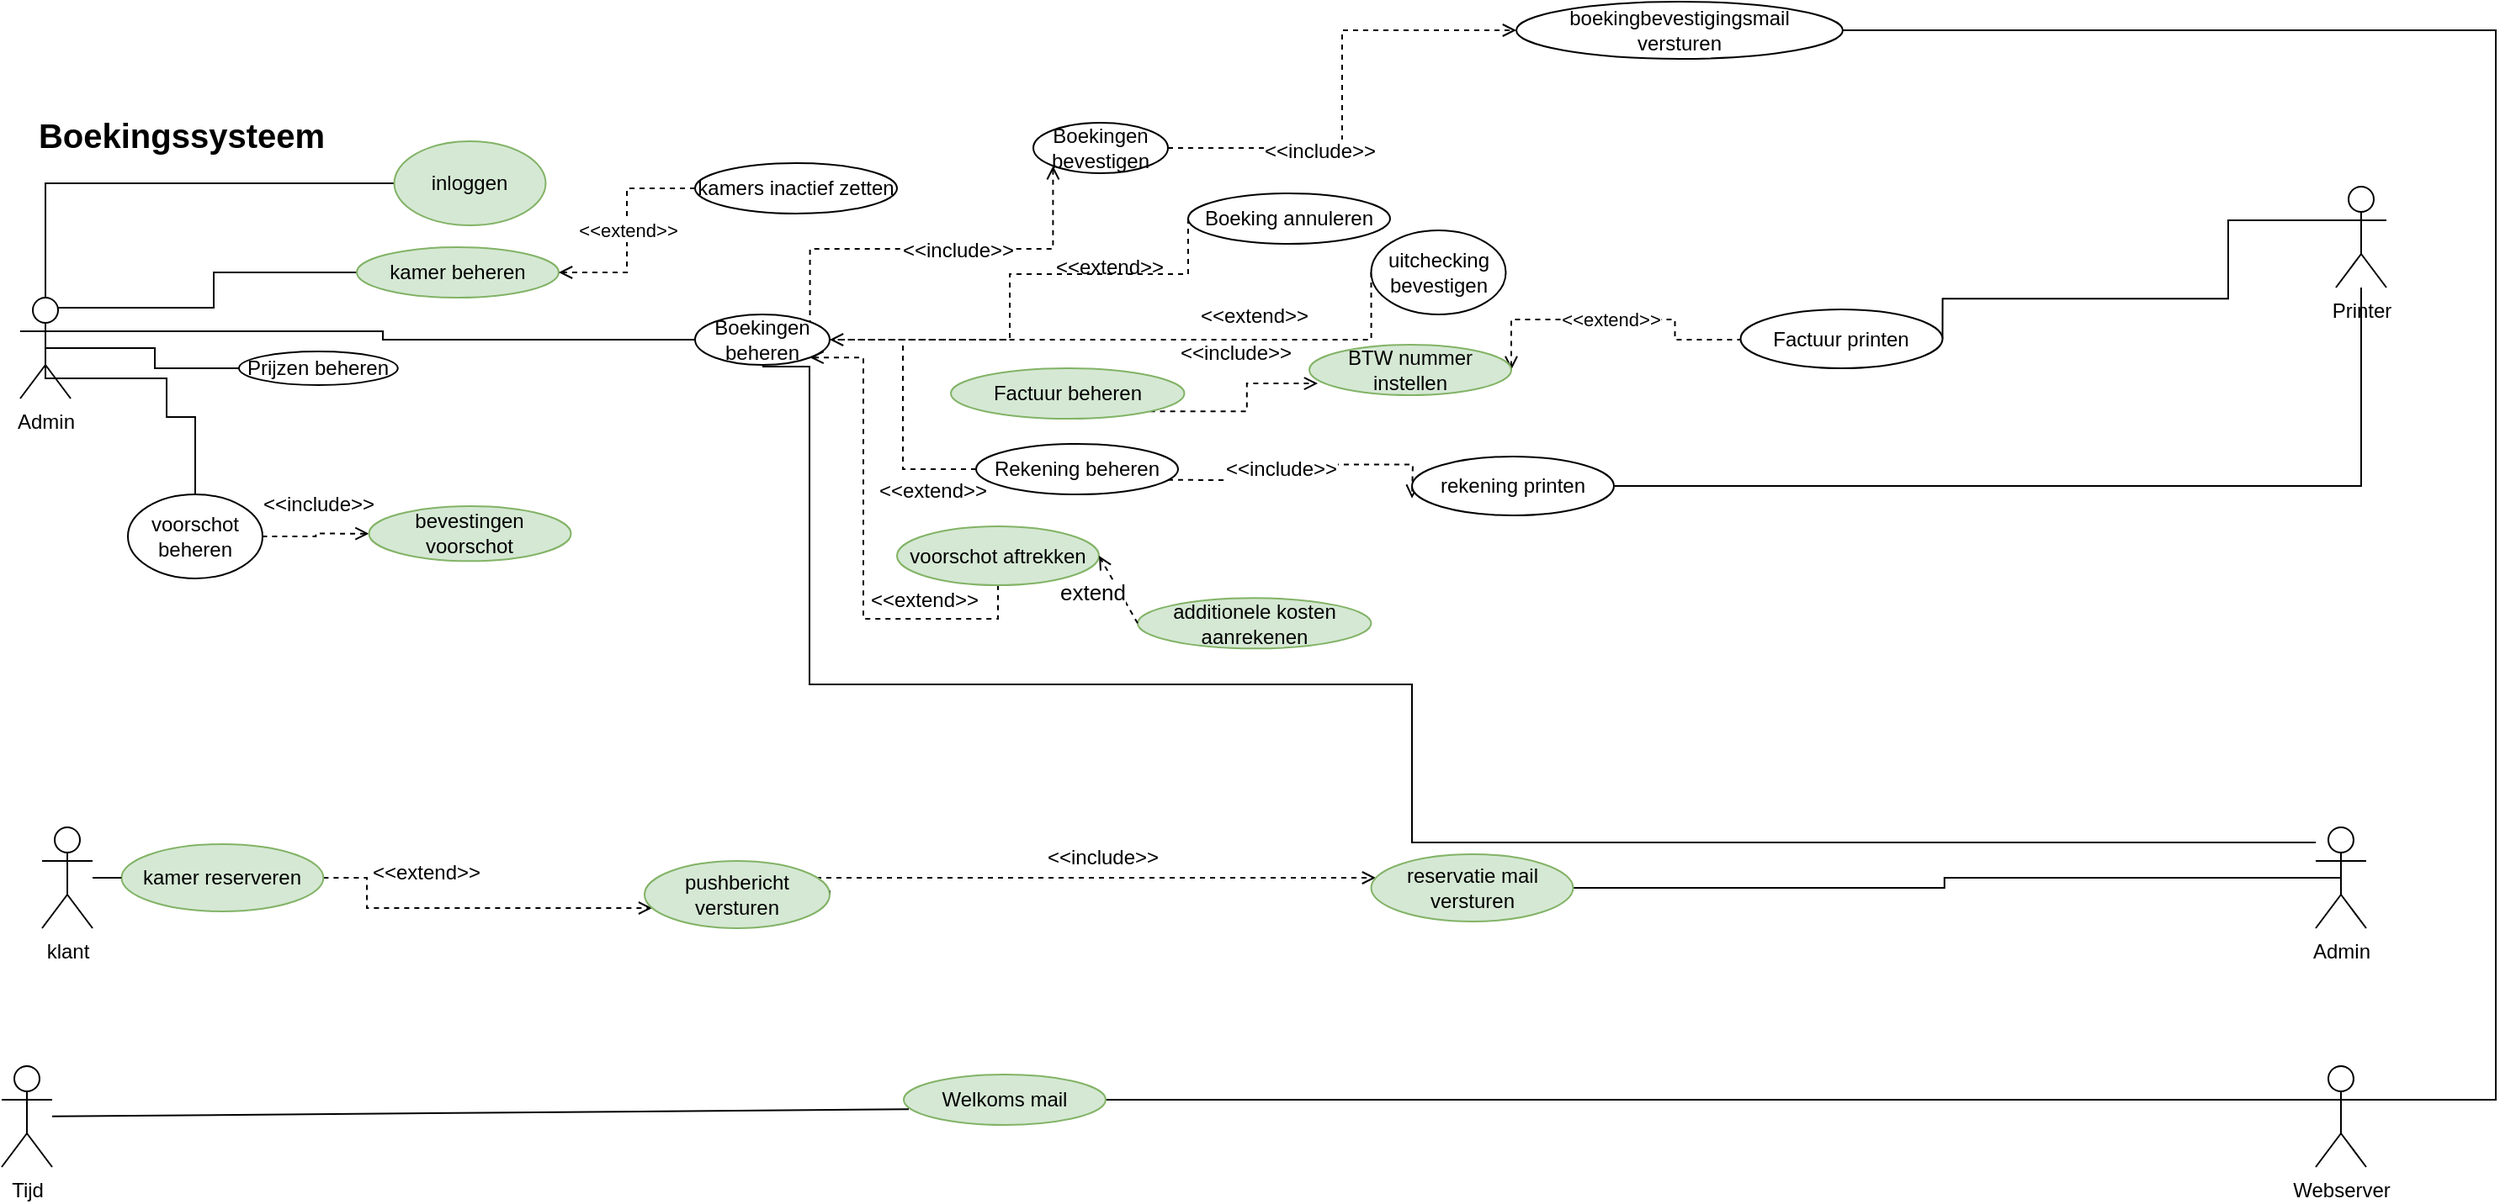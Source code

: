 <mxfile version="12.8.1" type="github">
  <diagram id="7y0MfUL8gaNoudwSiToa" name="Page-1">
    <mxGraphModel dx="1728" dy="2074" grid="0" gridSize="10" guides="1" tooltips="1" connect="1" arrows="1" fold="1" page="1" pageScale="1" pageWidth="850" pageHeight="1100" math="0" shadow="0">
      <root>
        <mxCell id="0" />
        <mxCell id="1" parent="0" />
        <mxCell id="1i8iMDM1FqOiUuaK0SC1-1" value="&lt;div&gt;Printer&lt;/div&gt;" style="shape=umlActor;verticalLabelPosition=bottom;labelBackgroundColor=#ffffff;verticalAlign=top;html=1;outlineConnect=0;" vertex="1" parent="1">
          <mxGeometry x="1429" y="54.0" width="30" height="60" as="geometry" />
        </mxCell>
        <mxCell id="1i8iMDM1FqOiUuaK0SC1-2" value="Tijd" style="shape=umlActor;verticalLabelPosition=bottom;labelBackgroundColor=#ffffff;verticalAlign=top;html=1;outlineConnect=0;" vertex="1" parent="1">
          <mxGeometry x="42" y="577" width="30" height="60" as="geometry" />
        </mxCell>
        <mxCell id="1i8iMDM1FqOiUuaK0SC1-3" value="klant&lt;br&gt;" style="shape=umlActor;verticalLabelPosition=bottom;labelBackgroundColor=#ffffff;verticalAlign=top;html=1;outlineConnect=0;" vertex="1" parent="1">
          <mxGeometry x="66" y="435" width="30" height="60" as="geometry" />
        </mxCell>
        <mxCell id="1i8iMDM1FqOiUuaK0SC1-4" style="edgeStyle=orthogonalEdgeStyle;rounded=0;orthogonalLoop=1;jettySize=auto;html=1;exitX=0;exitY=0.5;exitDx=0;exitDy=0;entryX=0.5;entryY=0;entryDx=0;entryDy=0;entryPerimeter=0;endArrow=none;endFill=0;" edge="1" parent="1" source="1i8iMDM1FqOiUuaK0SC1-5" target="1i8iMDM1FqOiUuaK0SC1-27">
          <mxGeometry relative="1" as="geometry" />
        </mxCell>
        <mxCell id="1i8iMDM1FqOiUuaK0SC1-5" value="inloggen" style="ellipse;whiteSpace=wrap;html=1;fillColor=#d5e8d4;strokeColor=#82b366;" vertex="1" parent="1">
          <mxGeometry x="275.25" y="27" width="90" height="50" as="geometry" />
        </mxCell>
        <mxCell id="1i8iMDM1FqOiUuaK0SC1-6" style="edgeStyle=orthogonalEdgeStyle;rounded=0;orthogonalLoop=1;jettySize=auto;html=1;exitX=0;exitY=0.5;exitDx=0;exitDy=0;entryX=1;entryY=0.333;entryDx=0;entryDy=0;entryPerimeter=0;endArrow=none;endFill=0;" edge="1" parent="1" source="1i8iMDM1FqOiUuaK0SC1-9" target="1i8iMDM1FqOiUuaK0SC1-27">
          <mxGeometry relative="1" as="geometry" />
        </mxCell>
        <mxCell id="1i8iMDM1FqOiUuaK0SC1-7" style="edgeStyle=orthogonalEdgeStyle;rounded=0;orthogonalLoop=1;jettySize=auto;html=1;startArrow=none;startFill=0;endArrow=none;endFill=0;" edge="1" parent="1" target="1i8iMDM1FqOiUuaK0SC1-52">
          <mxGeometry relative="1" as="geometry">
            <Array as="points">
              <mxPoint x="522" y="161" />
              <mxPoint x="522" y="350" />
              <mxPoint x="880" y="350" />
              <mxPoint x="880" y="444" />
            </Array>
            <mxPoint x="494" y="161" as="sourcePoint" />
          </mxGeometry>
        </mxCell>
        <mxCell id="1i8iMDM1FqOiUuaK0SC1-8" style="edgeStyle=orthogonalEdgeStyle;rounded=0;orthogonalLoop=1;jettySize=auto;html=1;exitX=1;exitY=1;exitDx=0;exitDy=0;entryX=0.5;entryY=1;entryDx=0;entryDy=0;startArrow=open;startFill=0;endArrow=none;endFill=0;dashed=1;" edge="1" parent="1" source="1i8iMDM1FqOiUuaK0SC1-9" target="1i8iMDM1FqOiUuaK0SC1-37">
          <mxGeometry relative="1" as="geometry" />
        </mxCell>
        <mxCell id="1i8iMDM1FqOiUuaK0SC1-9" value="Boekingen beheren" style="ellipse;whiteSpace=wrap;html=1;" vertex="1" parent="1">
          <mxGeometry x="454" y="130" width="80" height="30" as="geometry" />
        </mxCell>
        <mxCell id="1i8iMDM1FqOiUuaK0SC1-10" value="voorschot beheren" style="ellipse;whiteSpace=wrap;html=1;" vertex="1" parent="1">
          <mxGeometry x="117" y="237" width="80" height="50" as="geometry" />
        </mxCell>
        <mxCell id="1i8iMDM1FqOiUuaK0SC1-83" style="edgeStyle=orthogonalEdgeStyle;rounded=0;orthogonalLoop=1;jettySize=auto;html=1;exitX=1;exitY=0.5;exitDx=0;exitDy=0;entryX=0;entryY=0.333;entryDx=0;entryDy=0;entryPerimeter=0;startArrow=none;startFill=0;endArrow=none;endFill=0;" edge="1" parent="1" source="1i8iMDM1FqOiUuaK0SC1-11" target="1i8iMDM1FqOiUuaK0SC1-32">
          <mxGeometry relative="1" as="geometry" />
        </mxCell>
        <mxCell id="1i8iMDM1FqOiUuaK0SC1-11" value="Welkoms mail" style="ellipse;whiteSpace=wrap;html=1;fillColor=#d5e8d4;strokeColor=#82b366;" vertex="1" parent="1">
          <mxGeometry x="578" y="582" width="120" height="30" as="geometry" />
        </mxCell>
        <mxCell id="1i8iMDM1FqOiUuaK0SC1-12" value="" style="endArrow=none;html=1;entryX=0.025;entryY=0.688;entryDx=0;entryDy=0;entryPerimeter=0;" edge="1" parent="1" source="1i8iMDM1FqOiUuaK0SC1-2" target="1i8iMDM1FqOiUuaK0SC1-11">
          <mxGeometry width="50" height="50" relative="1" as="geometry">
            <mxPoint x="79.19" y="689.351" as="sourcePoint" />
            <mxPoint x="379.19" y="529.66" as="targetPoint" />
          </mxGeometry>
        </mxCell>
        <mxCell id="1i8iMDM1FqOiUuaK0SC1-13" style="edgeStyle=orthogonalEdgeStyle;rounded=0;orthogonalLoop=1;jettySize=auto;html=1;exitX=1;exitY=0.5;exitDx=0;exitDy=0;dashed=1;startArrow=none;startFill=0;endArrow=open;endFill=0;" edge="1" parent="1" source="1i8iMDM1FqOiUuaK0SC1-14" target="1i8iMDM1FqOiUuaK0SC1-34">
          <mxGeometry relative="1" as="geometry">
            <Array as="points">
              <mxPoint x="259" y="465" />
              <mxPoint x="259" y="483" />
            </Array>
          </mxGeometry>
        </mxCell>
        <mxCell id="1i8iMDM1FqOiUuaK0SC1-14" value="kamer reserveren" style="ellipse;whiteSpace=wrap;html=1;fillColor=#d5e8d4;strokeColor=#82b366;" vertex="1" parent="1">
          <mxGeometry x="113.19" y="445" width="120" height="40" as="geometry" />
        </mxCell>
        <mxCell id="1i8iMDM1FqOiUuaK0SC1-15" value="" style="endArrow=none;html=1;entryX=0;entryY=0.5;entryDx=0;entryDy=0;" edge="1" parent="1" source="1i8iMDM1FqOiUuaK0SC1-3" target="1i8iMDM1FqOiUuaK0SC1-14">
          <mxGeometry width="50" height="50" relative="1" as="geometry">
            <mxPoint x="336.0" y="395" as="sourcePoint" />
            <mxPoint x="386.0" y="345" as="targetPoint" />
          </mxGeometry>
        </mxCell>
        <mxCell id="1i8iMDM1FqOiUuaK0SC1-16" style="edgeStyle=orthogonalEdgeStyle;rounded=0;orthogonalLoop=1;jettySize=auto;html=1;exitX=0;exitY=0.5;exitDx=0;exitDy=0;entryX=0.75;entryY=0.1;entryDx=0;entryDy=0;entryPerimeter=0;endArrow=none;endFill=0;" edge="1" parent="1" source="1i8iMDM1FqOiUuaK0SC1-17" target="1i8iMDM1FqOiUuaK0SC1-27">
          <mxGeometry relative="1" as="geometry" />
        </mxCell>
        <mxCell id="1i8iMDM1FqOiUuaK0SC1-17" value="kamer beheren" style="ellipse;whiteSpace=wrap;html=1;fillColor=#d5e8d4;strokeColor=#82b366;" vertex="1" parent="1">
          <mxGeometry x="253" y="90" width="120" height="30" as="geometry" />
        </mxCell>
        <mxCell id="1i8iMDM1FqOiUuaK0SC1-18" value="Boekingssysteem" style="text;html=1;strokeColor=none;fillColor=none;align=center;verticalAlign=middle;whiteSpace=wrap;rounded=0;fontSize=20;fontStyle=1" vertex="1" parent="1">
          <mxGeometry x="129.25" y="13" width="40" height="20" as="geometry" />
        </mxCell>
        <mxCell id="1i8iMDM1FqOiUuaK0SC1-19" style="edgeStyle=orthogonalEdgeStyle;rounded=0;orthogonalLoop=1;jettySize=auto;html=1;exitX=0;exitY=0.5;exitDx=0;exitDy=0;entryX=1;entryY=0.5;entryDx=0;entryDy=0;dashed=1;startArrow=open;startFill=0;endArrow=none;endFill=0;" edge="1" parent="1" source="1i8iMDM1FqOiUuaK0SC1-20" target="1i8iMDM1FqOiUuaK0SC1-10">
          <mxGeometry relative="1" as="geometry" />
        </mxCell>
        <mxCell id="1i8iMDM1FqOiUuaK0SC1-20" value="bevestingen voorschot" style="ellipse;whiteSpace=wrap;html=1;fillColor=#d5e8d4;strokeColor=#82b366;" vertex="1" parent="1">
          <mxGeometry x="260.25" y="244.0" width="120" height="32.66" as="geometry" />
        </mxCell>
        <mxCell id="1i8iMDM1FqOiUuaK0SC1-21" style="edgeStyle=orthogonalEdgeStyle;rounded=0;orthogonalLoop=1;jettySize=auto;html=1;exitX=0;exitY=0.5;exitDx=0;exitDy=0;entryX=0.5;entryY=0.5;entryDx=0;entryDy=0;entryPerimeter=0;endArrow=none;endFill=0;" edge="1" parent="1" source="1i8iMDM1FqOiUuaK0SC1-22" target="1i8iMDM1FqOiUuaK0SC1-27">
          <mxGeometry relative="1" as="geometry" />
        </mxCell>
        <mxCell id="1i8iMDM1FqOiUuaK0SC1-22" value="Prijzen beheren" style="ellipse;whiteSpace=wrap;html=1;" vertex="1" parent="1">
          <mxGeometry x="182.99" y="152" width="94.38" height="20" as="geometry" />
        </mxCell>
        <mxCell id="1i8iMDM1FqOiUuaK0SC1-23" style="edgeStyle=orthogonalEdgeStyle;rounded=0;orthogonalLoop=1;jettySize=auto;html=1;exitX=1;exitY=1;exitDx=0;exitDy=0;entryX=0.042;entryY=0.767;entryDx=0;entryDy=0;entryPerimeter=0;dashed=1;startArrow=none;startFill=0;endArrow=open;endFill=0;" edge="1" parent="1" source="1i8iMDM1FqOiUuaK0SC1-24" target="1i8iMDM1FqOiUuaK0SC1-30">
          <mxGeometry relative="1" as="geometry" />
        </mxCell>
        <mxCell id="1i8iMDM1FqOiUuaK0SC1-24" value="Factuur beheren" style="ellipse;whiteSpace=wrap;html=1;fillColor=#d5e8d4;strokeColor=#82b366;" vertex="1" parent="1">
          <mxGeometry x="606" y="162" width="138.75" height="30" as="geometry" />
        </mxCell>
        <mxCell id="1i8iMDM1FqOiUuaK0SC1-25" value="additionele kosten&lt;br&gt;aanrekenen" style="ellipse;whiteSpace=wrap;html=1;fillColor=#d5e8d4;strokeColor=#82b366;" vertex="1" parent="1">
          <mxGeometry x="717" y="298.67" width="138.75" height="30" as="geometry" />
        </mxCell>
        <mxCell id="1i8iMDM1FqOiUuaK0SC1-26" style="edgeStyle=orthogonalEdgeStyle;rounded=0;orthogonalLoop=1;jettySize=auto;html=1;exitX=0.5;exitY=0.5;exitDx=0;exitDy=0;exitPerimeter=0;endArrow=none;endFill=0;" edge="1" parent="1" source="1i8iMDM1FqOiUuaK0SC1-27" target="1i8iMDM1FqOiUuaK0SC1-10">
          <mxGeometry relative="1" as="geometry">
            <Array as="points">
              <mxPoint x="68" y="168" />
              <mxPoint x="140" y="168" />
              <mxPoint x="140" y="191" />
            </Array>
          </mxGeometry>
        </mxCell>
        <mxCell id="1i8iMDM1FqOiUuaK0SC1-27" value="Admin" style="shape=umlActor;verticalLabelPosition=bottom;labelBackgroundColor=#ffffff;verticalAlign=top;html=1;outlineConnect=0;" vertex="1" parent="1">
          <mxGeometry x="53" y="120" width="30" height="60" as="geometry" />
        </mxCell>
        <mxCell id="1i8iMDM1FqOiUuaK0SC1-29" value="&amp;lt;&amp;lt;extend&amp;gt;&amp;gt;" style="edgeStyle=orthogonalEdgeStyle;rounded=0;orthogonalLoop=1;jettySize=auto;html=1;exitX=1;exitY=0.5;exitDx=0;exitDy=0;dashed=1;startArrow=open;startFill=0;endArrow=none;endFill=0;" edge="1" parent="1" source="1i8iMDM1FqOiUuaK0SC1-30" target="1i8iMDM1FqOiUuaK0SC1-48">
          <mxGeometry relative="1" as="geometry">
            <Array as="points">
              <mxPoint x="1036.25" y="133" />
              <mxPoint x="1036.25" y="145" />
            </Array>
          </mxGeometry>
        </mxCell>
        <mxCell id="1i8iMDM1FqOiUuaK0SC1-30" value="BTW nummer instellen" style="ellipse;whiteSpace=wrap;html=1;fillColor=#d5e8d4;strokeColor=#82b366;" vertex="1" parent="1">
          <mxGeometry x="819" y="148" width="120" height="30" as="geometry" />
        </mxCell>
        <mxCell id="1i8iMDM1FqOiUuaK0SC1-32" value="Webserver" style="shape=umlActor;verticalLabelPosition=bottom;labelBackgroundColor=#ffffff;verticalAlign=top;html=1;outlineConnect=0;" vertex="1" parent="1">
          <mxGeometry x="1417" y="577" width="30" height="60" as="geometry" />
        </mxCell>
        <mxCell id="1i8iMDM1FqOiUuaK0SC1-78" style="edgeStyle=orthogonalEdgeStyle;rounded=0;orthogonalLoop=1;jettySize=auto;html=1;exitX=1;exitY=0.5;exitDx=0;exitDy=0;dashed=1;startArrow=none;startFill=0;endArrow=open;endFill=0;" edge="1" parent="1" source="1i8iMDM1FqOiUuaK0SC1-34" target="1i8iMDM1FqOiUuaK0SC1-60">
          <mxGeometry relative="1" as="geometry">
            <Array as="points">
              <mxPoint x="490" y="473" />
              <mxPoint x="490" y="465" />
            </Array>
          </mxGeometry>
        </mxCell>
        <mxCell id="1i8iMDM1FqOiUuaK0SC1-80" value="&amp;lt;&amp;lt;include&amp;gt;&amp;gt;" style="text;html=1;align=center;verticalAlign=middle;resizable=0;points=[];labelBackgroundColor=#ffffff;" vertex="1" connectable="0" parent="1i8iMDM1FqOiUuaK0SC1-78">
          <mxGeometry x="0.267" y="1" relative="1" as="geometry">
            <mxPoint x="-8" y="-11" as="offset" />
          </mxGeometry>
        </mxCell>
        <mxCell id="1i8iMDM1FqOiUuaK0SC1-34" value="pushbericht&lt;br&gt;versturen" style="ellipse;whiteSpace=wrap;html=1;fillColor=#d5e8d4;strokeColor=#82b366;" vertex="1" parent="1">
          <mxGeometry x="424" y="455" width="110" height="40" as="geometry" />
        </mxCell>
        <mxCell id="1i8iMDM1FqOiUuaK0SC1-87" style="edgeStyle=orthogonalEdgeStyle;rounded=0;orthogonalLoop=1;jettySize=auto;html=1;exitX=0;exitY=0.5;exitDx=0;exitDy=0;entryX=1;entryY=0.5;entryDx=0;entryDy=0;startArrow=none;startFill=0;endArrow=none;endFill=0;dashed=1;" edge="1" parent="1" source="1i8iMDM1FqOiUuaK0SC1-36" target="1i8iMDM1FqOiUuaK0SC1-9">
          <mxGeometry relative="1" as="geometry">
            <Array as="points">
              <mxPoint x="856" y="145" />
            </Array>
          </mxGeometry>
        </mxCell>
        <mxCell id="1i8iMDM1FqOiUuaK0SC1-36" value="uitchecking bevestigen" style="ellipse;whiteSpace=wrap;html=1;" vertex="1" parent="1">
          <mxGeometry x="855.75" y="80" width="80" height="50" as="geometry" />
        </mxCell>
        <mxCell id="1i8iMDM1FqOiUuaK0SC1-37" value="voorschot aftrekken" style="ellipse;whiteSpace=wrap;html=1;fillColor=#d5e8d4;strokeColor=#82b366;" vertex="1" parent="1">
          <mxGeometry x="574" y="256" width="120" height="35" as="geometry" />
        </mxCell>
        <mxCell id="1i8iMDM1FqOiUuaK0SC1-38" value="" style="endArrow=open;dashed=1;html=1;entryX=1;entryY=0.5;entryDx=0;entryDy=0;exitX=0;exitY=0.5;exitDx=0;exitDy=0;startArrow=none;startFill=0;endFill=0;" edge="1" parent="1" source="1i8iMDM1FqOiUuaK0SC1-25" target="1i8iMDM1FqOiUuaK0SC1-37">
          <mxGeometry width="50" height="50" relative="1" as="geometry">
            <mxPoint x="600.88" y="356.67" as="sourcePoint" />
            <mxPoint x="650.88" y="306.67" as="targetPoint" />
          </mxGeometry>
        </mxCell>
        <mxCell id="1i8iMDM1FqOiUuaK0SC1-39" value="extend" style="text;html=1;align=center;verticalAlign=middle;resizable=0;points=[];labelBackgroundColor=#ffffff;fontSize=13;" vertex="1" connectable="0" parent="1i8iMDM1FqOiUuaK0SC1-38">
          <mxGeometry x="-0.452" y="4" relative="1" as="geometry">
            <mxPoint x="-17.55" y="-9.7" as="offset" />
          </mxGeometry>
        </mxCell>
        <mxCell id="1i8iMDM1FqOiUuaK0SC1-86" style="edgeStyle=orthogonalEdgeStyle;rounded=0;orthogonalLoop=1;jettySize=auto;html=1;exitX=0;exitY=0.5;exitDx=0;exitDy=0;entryX=1;entryY=0.5;entryDx=0;entryDy=0;startArrow=none;startFill=0;endArrow=none;endFill=0;dashed=1;" edge="1" parent="1" source="1i8iMDM1FqOiUuaK0SC1-41" target="1i8iMDM1FqOiUuaK0SC1-9">
          <mxGeometry relative="1" as="geometry">
            <Array as="points">
              <mxPoint x="747" y="106" />
              <mxPoint x="641" y="106" />
              <mxPoint x="641" y="145" />
            </Array>
          </mxGeometry>
        </mxCell>
        <mxCell id="1i8iMDM1FqOiUuaK0SC1-41" value="Boeking annuleren" style="ellipse;whiteSpace=wrap;html=1;" vertex="1" parent="1">
          <mxGeometry x="747" y="58" width="120" height="30" as="geometry" />
        </mxCell>
        <mxCell id="1i8iMDM1FqOiUuaK0SC1-43" style="edgeStyle=orthogonalEdgeStyle;rounded=0;orthogonalLoop=1;jettySize=auto;html=1;exitX=1;exitY=0.5;exitDx=0;exitDy=0;entryX=0;entryY=0.5;entryDx=0;entryDy=0;dashed=1;startArrow=none;startFill=0;endArrow=open;endFill=0;" edge="1" parent="1">
          <mxGeometry relative="1" as="geometry">
            <mxPoint x="735" y="228.33" as="sourcePoint" />
            <mxPoint x="880" y="239.33" as="targetPoint" />
          </mxGeometry>
        </mxCell>
        <mxCell id="1i8iMDM1FqOiUuaK0SC1-44" value="&amp;lt;&amp;lt;include&amp;gt;&amp;gt;" style="text;html=1;align=center;verticalAlign=middle;resizable=0;points=[];labelBackgroundColor=#ffffff;" vertex="1" connectable="0" parent="1i8iMDM1FqOiUuaK0SC1-43">
          <mxGeometry x="0.301" y="-3" relative="1" as="geometry">
            <mxPoint x="-37.88" y="-0.29" as="offset" />
          </mxGeometry>
        </mxCell>
        <mxCell id="1i8iMDM1FqOiUuaK0SC1-88" style="edgeStyle=orthogonalEdgeStyle;rounded=0;orthogonalLoop=1;jettySize=auto;html=1;exitX=0;exitY=0.5;exitDx=0;exitDy=0;entryX=1;entryY=0.5;entryDx=0;entryDy=0;dashed=1;startArrow=none;startFill=0;endArrow=open;endFill=0;" edge="1" parent="1" source="1i8iMDM1FqOiUuaK0SC1-45" target="1i8iMDM1FqOiUuaK0SC1-9">
          <mxGeometry relative="1" as="geometry" />
        </mxCell>
        <mxCell id="1i8iMDM1FqOiUuaK0SC1-45" value="Rekening beheren" style="ellipse;whiteSpace=wrap;html=1;" vertex="1" parent="1">
          <mxGeometry x="621" y="207" width="120" height="30" as="geometry" />
        </mxCell>
        <mxCell id="1i8iMDM1FqOiUuaK0SC1-84" style="edgeStyle=orthogonalEdgeStyle;rounded=0;orthogonalLoop=1;jettySize=auto;html=1;exitX=1;exitY=0.5;exitDx=0;exitDy=0;startArrow=none;startFill=0;endArrow=none;endFill=0;" edge="1" parent="1" source="1i8iMDM1FqOiUuaK0SC1-46" target="1i8iMDM1FqOiUuaK0SC1-1">
          <mxGeometry relative="1" as="geometry" />
        </mxCell>
        <mxCell id="1i8iMDM1FqOiUuaK0SC1-46" value="rekening printen" style="ellipse;whiteSpace=wrap;html=1;" vertex="1" parent="1">
          <mxGeometry x="880" y="214.5" width="120" height="35" as="geometry" />
        </mxCell>
        <mxCell id="1i8iMDM1FqOiUuaK0SC1-47" style="edgeStyle=orthogonalEdgeStyle;rounded=0;orthogonalLoop=1;jettySize=auto;html=1;exitX=1;exitY=0.5;exitDx=0;exitDy=0;endArrow=none;endFill=0;entryX=0;entryY=0.333;entryDx=0;entryDy=0;entryPerimeter=0;" edge="1" parent="1" source="1i8iMDM1FqOiUuaK0SC1-48" target="1i8iMDM1FqOiUuaK0SC1-1">
          <mxGeometry relative="1" as="geometry">
            <mxPoint x="1319.5" y="120.67" as="targetPoint" />
            <Array as="points">
              <mxPoint x="1320" y="120.67" />
              <mxPoint x="1365" y="120.67" />
              <mxPoint x="1365" y="70.67" />
            </Array>
          </mxGeometry>
        </mxCell>
        <mxCell id="1i8iMDM1FqOiUuaK0SC1-48" value="Factuur printen" style="ellipse;whiteSpace=wrap;html=1;" vertex="1" parent="1">
          <mxGeometry x="1075.25" y="127.0" width="120" height="35" as="geometry" />
        </mxCell>
        <mxCell id="1i8iMDM1FqOiUuaK0SC1-49" value="&amp;lt;&amp;lt;extend&amp;gt;&amp;gt;" style="edgeStyle=orthogonalEdgeStyle;rounded=0;orthogonalLoop=1;jettySize=auto;html=1;exitX=0;exitY=0.5;exitDx=0;exitDy=0;entryX=1;entryY=0.5;entryDx=0;entryDy=0;dashed=1;endArrow=open;endFill=0;startArrow=none;startFill=0;" edge="1" parent="1" source="1i8iMDM1FqOiUuaK0SC1-50" target="1i8iMDM1FqOiUuaK0SC1-17">
          <mxGeometry relative="1" as="geometry" />
        </mxCell>
        <mxCell id="1i8iMDM1FqOiUuaK0SC1-50" value="kamers inactief zetten" style="ellipse;whiteSpace=wrap;html=1;" vertex="1" parent="1">
          <mxGeometry x="454" y="40" width="120" height="30" as="geometry" />
        </mxCell>
        <mxCell id="1i8iMDM1FqOiUuaK0SC1-52" value="Admin" style="shape=umlActor;verticalLabelPosition=bottom;labelBackgroundColor=#ffffff;verticalAlign=top;html=1;outlineConnect=0;" vertex="1" parent="1">
          <mxGeometry x="1417" y="435" width="30" height="60" as="geometry" />
        </mxCell>
        <mxCell id="1i8iMDM1FqOiUuaK0SC1-53" value="&amp;lt;&amp;lt;extend&amp;gt;&amp;gt;" style="text;html=1;align=center;verticalAlign=middle;resizable=0;points=[];autosize=1;" vertex="1" parent="1">
          <mxGeometry x="257.25" y="453" width="74" height="18" as="geometry" />
        </mxCell>
        <mxCell id="1i8iMDM1FqOiUuaK0SC1-54" value="&amp;lt;&amp;lt;include&amp;gt;&amp;gt;" style="text;html=1;align=center;verticalAlign=middle;resizable=0;points=[];autosize=1;" vertex="1" parent="1">
          <mxGeometry x="737" y="144" width="76" height="18" as="geometry" />
        </mxCell>
        <mxCell id="1i8iMDM1FqOiUuaK0SC1-55" value="&amp;lt;&amp;lt;extend&amp;gt;&amp;gt;" style="text;html=1;align=center;verticalAlign=middle;resizable=0;points=[];autosize=1;" vertex="1" parent="1">
          <mxGeometry x="663" y="93" width="74" height="18" as="geometry" />
        </mxCell>
        <mxCell id="1i8iMDM1FqOiUuaK0SC1-56" value="&amp;lt;&amp;lt;extend&amp;gt;&amp;gt;" style="text;html=1;align=center;verticalAlign=middle;resizable=0;points=[];autosize=1;" vertex="1" parent="1">
          <mxGeometry x="749.38" y="122" width="74" height="18" as="geometry" />
        </mxCell>
        <mxCell id="1i8iMDM1FqOiUuaK0SC1-57" value="&amp;lt;&amp;lt;include&amp;gt;&amp;gt;" style="text;html=1;align=center;verticalAlign=middle;resizable=0;points=[];autosize=1;" vertex="1" parent="1">
          <mxGeometry x="192.18" y="234" width="76" height="18" as="geometry" />
        </mxCell>
        <mxCell id="1i8iMDM1FqOiUuaK0SC1-79" style="edgeStyle=orthogonalEdgeStyle;rounded=0;orthogonalLoop=1;jettySize=auto;html=1;exitX=1;exitY=0.5;exitDx=0;exitDy=0;dashed=1;startArrow=open;startFill=0;endArrow=open;endFill=0;strokeColor=none;" edge="1" parent="1" source="1i8iMDM1FqOiUuaK0SC1-60" target="1i8iMDM1FqOiUuaK0SC1-52">
          <mxGeometry relative="1" as="geometry" />
        </mxCell>
        <mxCell id="1i8iMDM1FqOiUuaK0SC1-81" style="edgeStyle=orthogonalEdgeStyle;rounded=0;orthogonalLoop=1;jettySize=auto;html=1;exitX=1;exitY=0.5;exitDx=0;exitDy=0;entryX=0.5;entryY=0.5;entryDx=0;entryDy=0;entryPerimeter=0;startArrow=none;startFill=0;endArrow=none;endFill=0;" edge="1" parent="1" source="1i8iMDM1FqOiUuaK0SC1-60" target="1i8iMDM1FqOiUuaK0SC1-52">
          <mxGeometry relative="1" as="geometry" />
        </mxCell>
        <mxCell id="1i8iMDM1FqOiUuaK0SC1-60" value="reservatie mail versturen" style="ellipse;whiteSpace=wrap;html=1;fillColor=#d5e8d4;strokeColor=#82b366;" vertex="1" parent="1">
          <mxGeometry x="855.75" y="451" width="120" height="40" as="geometry" />
        </mxCell>
        <mxCell id="1i8iMDM1FqOiUuaK0SC1-61" value="&amp;lt;&amp;lt;extend&amp;gt;&amp;gt;" style="text;html=1;align=center;verticalAlign=middle;resizable=0;points=[];autosize=1;" vertex="1" parent="1">
          <mxGeometry x="553" y="291" width="74" height="18" as="geometry" />
        </mxCell>
        <mxCell id="1i8iMDM1FqOiUuaK0SC1-91" style="edgeStyle=orthogonalEdgeStyle;rounded=0;orthogonalLoop=1;jettySize=auto;html=1;exitX=1;exitY=0.5;exitDx=0;exitDy=0;entryX=1;entryY=0.333;entryDx=0;entryDy=0;entryPerimeter=0;startArrow=none;startFill=0;endArrow=none;endFill=0;" edge="1" parent="1" source="1i8iMDM1FqOiUuaK0SC1-67" target="1i8iMDM1FqOiUuaK0SC1-32">
          <mxGeometry relative="1" as="geometry">
            <Array as="points">
              <mxPoint x="1524" y="-39" />
              <mxPoint x="1524" y="597" />
            </Array>
          </mxGeometry>
        </mxCell>
        <mxCell id="1i8iMDM1FqOiUuaK0SC1-67" value="boekingbevestigingsmail&lt;br&gt;versturen" style="ellipse;whiteSpace=wrap;html=1;" vertex="1" parent="1">
          <mxGeometry x="942" y="-56" width="194" height="34" as="geometry" />
        </mxCell>
        <mxCell id="1i8iMDM1FqOiUuaK0SC1-73" style="edgeStyle=orthogonalEdgeStyle;rounded=0;orthogonalLoop=1;jettySize=auto;html=1;exitX=0;exitY=1;exitDx=0;exitDy=0;entryX=1;entryY=0;entryDx=0;entryDy=0;startArrow=open;startFill=0;endArrow=none;endFill=0;dashed=1;" edge="1" parent="1" source="1i8iMDM1FqOiUuaK0SC1-72" target="1i8iMDM1FqOiUuaK0SC1-9">
          <mxGeometry relative="1" as="geometry">
            <Array as="points">
              <mxPoint x="667" y="91" />
              <mxPoint x="522" y="91" />
            </Array>
          </mxGeometry>
        </mxCell>
        <mxCell id="1i8iMDM1FqOiUuaK0SC1-76" value="&amp;lt;&amp;lt;include&amp;gt;&amp;gt;" style="text;html=1;align=center;verticalAlign=middle;resizable=0;points=[];labelBackgroundColor=#ffffff;" vertex="1" connectable="0" parent="1i8iMDM1FqOiUuaK0SC1-73">
          <mxGeometry x="-0.105" y="1" relative="1" as="geometry">
            <mxPoint as="offset" />
          </mxGeometry>
        </mxCell>
        <mxCell id="1i8iMDM1FqOiUuaK0SC1-74" style="edgeStyle=orthogonalEdgeStyle;rounded=0;orthogonalLoop=1;jettySize=auto;html=1;exitX=1;exitY=0.5;exitDx=0;exitDy=0;entryX=0;entryY=0.5;entryDx=0;entryDy=0;startArrow=none;startFill=0;endArrow=open;endFill=0;dashed=1;" edge="1" parent="1" source="1i8iMDM1FqOiUuaK0SC1-72" target="1i8iMDM1FqOiUuaK0SC1-67">
          <mxGeometry relative="1" as="geometry" />
        </mxCell>
        <mxCell id="1i8iMDM1FqOiUuaK0SC1-77" value="&amp;lt;&amp;lt;include&amp;gt;&amp;gt;" style="text;html=1;align=center;verticalAlign=middle;resizable=0;points=[];labelBackgroundColor=#ffffff;" vertex="1" connectable="0" parent="1i8iMDM1FqOiUuaK0SC1-74">
          <mxGeometry x="-0.35" y="-2" relative="1" as="geometry">
            <mxPoint as="offset" />
          </mxGeometry>
        </mxCell>
        <mxCell id="1i8iMDM1FqOiUuaK0SC1-72" value="Boekingen bevestigen" style="ellipse;whiteSpace=wrap;html=1;" vertex="1" parent="1">
          <mxGeometry x="655" y="16" width="80" height="30" as="geometry" />
        </mxCell>
        <mxCell id="1i8iMDM1FqOiUuaK0SC1-89" value="&amp;lt;&amp;lt;extend&amp;gt;&amp;gt;" style="text;html=1;align=center;verticalAlign=middle;resizable=0;points=[];autosize=1;" vertex="1" parent="1">
          <mxGeometry x="558" y="226" width="74" height="18" as="geometry" />
        </mxCell>
      </root>
    </mxGraphModel>
  </diagram>
</mxfile>
